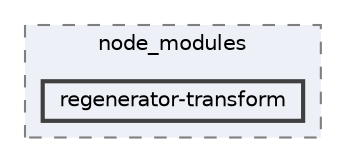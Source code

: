 digraph "pkiclassroomrescheduler/src/main/frontend/node_modules/regenerator-transform"
{
 // LATEX_PDF_SIZE
  bgcolor="transparent";
  edge [fontname=Helvetica,fontsize=10,labelfontname=Helvetica,labelfontsize=10];
  node [fontname=Helvetica,fontsize=10,shape=box,height=0.2,width=0.4];
  compound=true
  subgraph clusterdir_72953eda66ccb3a2722c28e1c3e6c23b {
    graph [ bgcolor="#edf0f7", pencolor="grey50", label="node_modules", fontname=Helvetica,fontsize=10 style="filled,dashed", URL="dir_72953eda66ccb3a2722c28e1c3e6c23b.html",tooltip=""]
  dir_3f600df31157057d23b96768edd3fb5c [label="regenerator-transform", fillcolor="#edf0f7", color="grey25", style="filled,bold", URL="dir_3f600df31157057d23b96768edd3fb5c.html",tooltip=""];
  }
}

